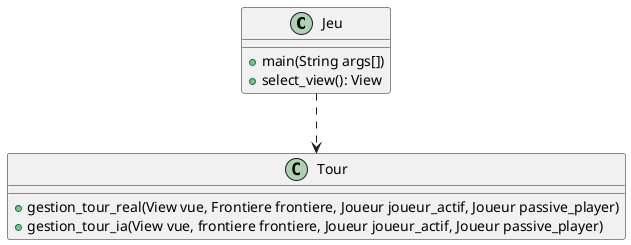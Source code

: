 @startuml jeu

class Jeu{
    + main(String args[])
    + select_view(): View
}

class Tour{
    + gestion_tour_real(View vue, Frontiere frontiere, Joueur joueur_actif, Joueur passive_player)
    + gestion_tour_ia(View vue, frontiere frontiere, Joueur joueur_actif, Joueur passive_player)
}

Jeu ..> Tour

@enduml
